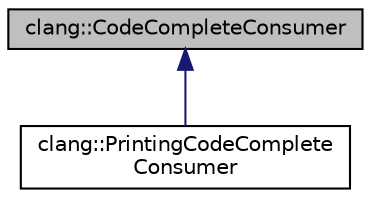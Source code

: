 digraph "clang::CodeCompleteConsumer"
{
 // LATEX_PDF_SIZE
  bgcolor="transparent";
  edge [fontname="Helvetica",fontsize="10",labelfontname="Helvetica",labelfontsize="10"];
  node [fontname="Helvetica",fontsize="10",shape=record];
  Node1 [label="clang::CodeCompleteConsumer",height=0.2,width=0.4,color="black", fillcolor="grey75", style="filled", fontcolor="black",tooltip="Abstract interface for a consumer of code-completion information."];
  Node1 -> Node2 [dir="back",color="midnightblue",fontsize="10",style="solid",fontname="Helvetica"];
  Node2 [label="clang::PrintingCodeComplete\lConsumer",height=0.2,width=0.4,color="black",URL="$classclang_1_1PrintingCodeCompleteConsumer.html",tooltip="A simple code-completion consumer that prints the results it receives in a simple format."];
}
